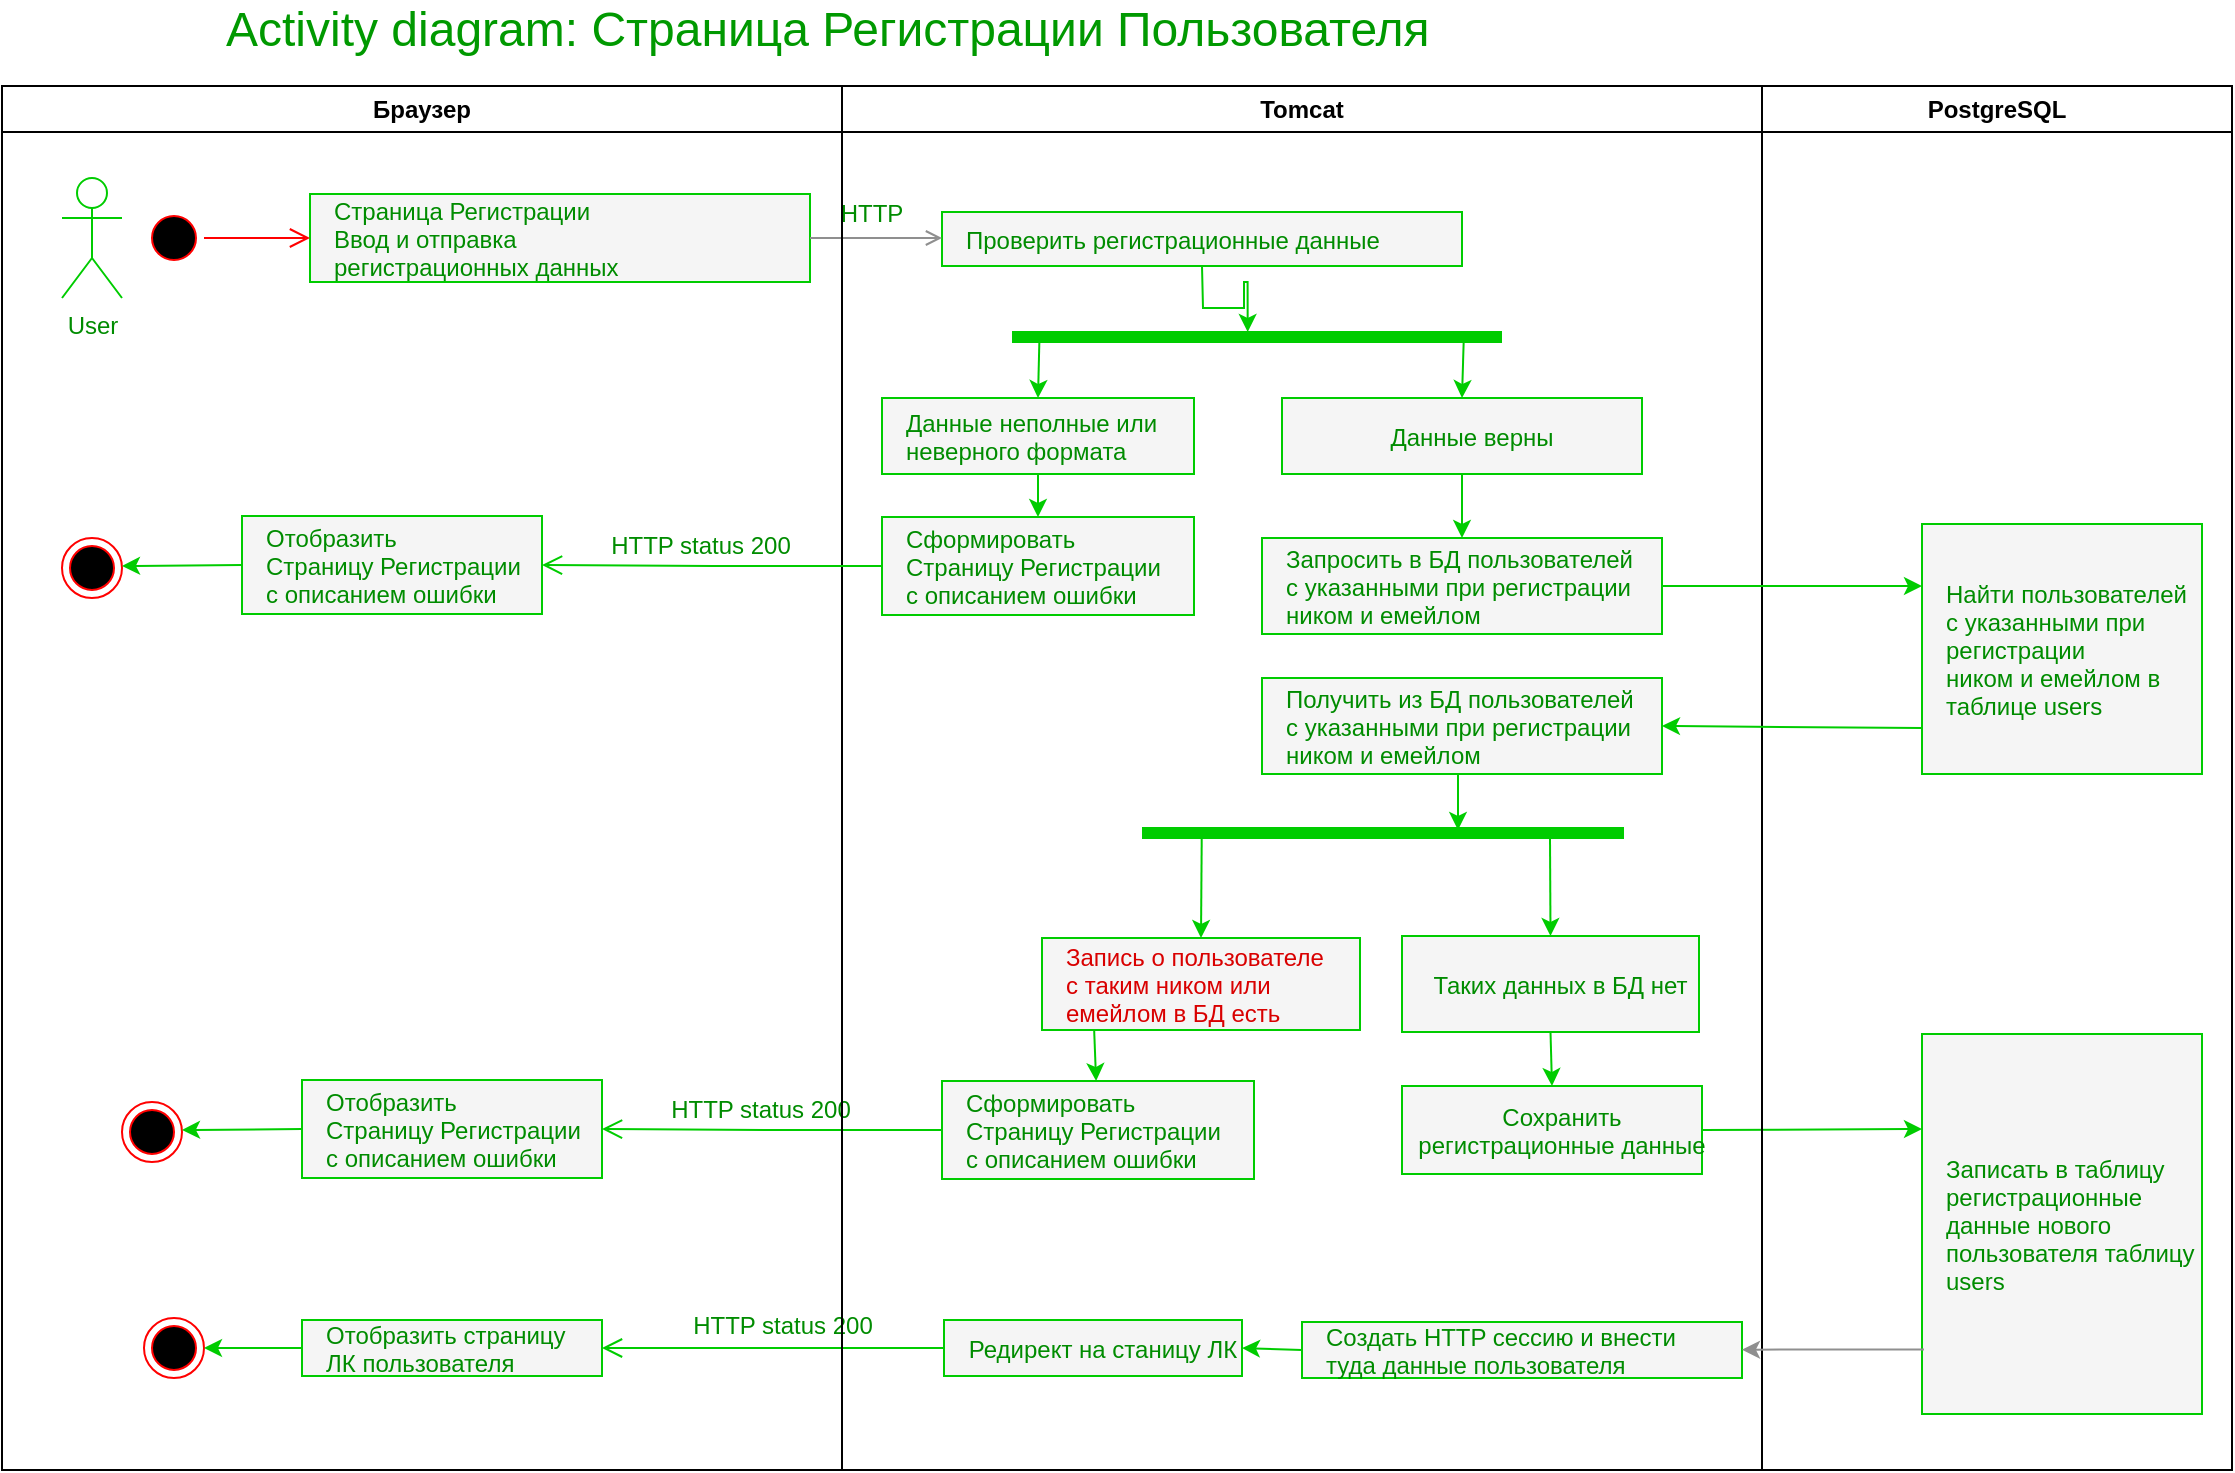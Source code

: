 <mxfile version="14.5.1" type="device"><diagram name="Page-1" id="e7e014a7-5840-1c2e-5031-d8a46d1fe8dd"><mxGraphModel dx="1422" dy="822" grid="1" gridSize="10" guides="1" tooltips="1" connect="1" arrows="1" fold="1" page="1" pageScale="1" pageWidth="1169" pageHeight="826" background="#ffffff" math="0" shadow="0"><root><mxCell id="0"/><mxCell id="1" parent="0"/><mxCell id="ImypncF9MxeKrPkn1JXK-49" value="" style="edgeStyle=orthogonalEdgeStyle;rounded=0;orthogonalLoop=1;jettySize=auto;html=1;strokeColor=#00CC00;strokeWidth=1;fontSize=24;fontColor=#009900;entryX=0.481;entryY=0.333;entryDx=0;entryDy=0;entryPerimeter=0;" edge="1" parent="1" target="ImypncF9MxeKrPkn1JXK-44"><mxGeometry relative="1" as="geometry"><mxPoint x="650" y="218" as="sourcePoint"/></mxGeometry></mxCell><mxCell id="Vama4_EekcaHYRvys6HK-191" value="Проверить регистрационные данные" style="align=left;spacingLeft=10;fillColor=#f5f5f5;strokeColor=#00CC00;fontColor=#008C00;container=0;" parent="1" vertex="1"><mxGeometry x="520" y="191" width="260" height="27" as="geometry"/></mxCell><mxCell id="Vama4_EekcaHYRvys6HK-193" value="Страница Регистрации&#10;Ввод и отправка &#10;регистрационных данных" style="align=left;spacingLeft=10;fillColor=#f5f5f5;strokeColor=#00CC00;fontColor=#008C00;container=0;" parent="1" vertex="1"><mxGeometry x="204" y="182" width="250" height="44" as="geometry"/></mxCell><mxCell id="Vama4_EekcaHYRvys6HK-194" value="" style="edgeStyle=elbowEdgeStyle;elbow=horizontal;verticalAlign=bottom;endArrow=open;endSize=8;strokeColor=#FF0000;endFill=1;rounded=0" parent="1" source="Vama4_EekcaHYRvys6HK-200" target="Vama4_EekcaHYRvys6HK-193" edge="1"><mxGeometry x="300" y="135" as="geometry"><mxPoint x="315" y="205" as="targetPoint"/></mxGeometry></mxCell><mxCell id="Vama4_EekcaHYRvys6HK-195" value="User" style="shape=umlActor;verticalLabelPosition=bottom;verticalAlign=top;html=1;strokeColor=#00CC00;fontColor=#008C00;container=0;" parent="1" vertex="1"><mxGeometry x="80" y="174" width="30" height="60" as="geometry"/></mxCell><mxCell id="Vama4_EekcaHYRvys6HK-196" value="" style="endArrow=open;endFill=1;rounded=0;exitX=1;exitY=0.5;exitDx=0;exitDy=0;fontColor=#00CC00;strokeWidth=1;strokeColor=#8F8F8F;" parent="1" source="Vama4_EekcaHYRvys6HK-193" edge="1"><mxGeometry x="520" y="318" as="geometry"><mxPoint x="520" y="204" as="targetPoint"/></mxGeometry></mxCell><mxCell id="Vama4_EekcaHYRvys6HK-200" value="" style="ellipse;shape=startState;fillColor=#000000;strokeColor=#ff0000;container=0;" parent="1" vertex="1"><mxGeometry x="121" y="189" width="30" height="30" as="geometry"/></mxCell><mxCell id="ImypncF9MxeKrPkn1JXK-19" value="Activity diagram: Страница Регистрации Пользователя" style="text;html=1;strokeColor=none;fillColor=none;align=left;verticalAlign=middle;whiteSpace=wrap;rounded=0;fontSize=24;fontColor=#009900;" vertex="1" parent="1"><mxGeometry x="160" y="90" width="730" height="20" as="geometry"/></mxCell><mxCell id="ImypncF9MxeKrPkn1JXK-28" value="Браузер" style="swimlane;whiteSpace=wrap" vertex="1" parent="1"><mxGeometry x="50" y="128" width="420" height="692" as="geometry"/></mxCell><mxCell id="ImypncF9MxeKrPkn1JXK-54" value="HTTP status 200" style="text;html=1;fillColor=none;align=center;verticalAlign=middle;whiteSpace=wrap;rounded=0;fontColor=#008C00;container=0;" vertex="1" parent="ImypncF9MxeKrPkn1JXK-28"><mxGeometry x="289" y="220" width="121" height="20" as="geometry"/></mxCell><mxCell id="ImypncF9MxeKrPkn1JXK-55" value="" style="ellipse;shape=endState;fillColor=#000000;strokeColor=#ff0000;container=0;" vertex="1" parent="ImypncF9MxeKrPkn1JXK-28"><mxGeometry x="30" y="226" width="30" height="30" as="geometry"/></mxCell><mxCell id="ImypncF9MxeKrPkn1JXK-58" value="" style="endArrow=classic;html=1;strokeColor=#00CC00;strokeWidth=1;fontSize=24;fontColor=#009900;entryX=1;entryY=0.5;entryDx=0;entryDy=0;exitX=0;exitY=0.5;exitDx=0;exitDy=0;" edge="1" source="ImypncF9MxeKrPkn1JXK-62" parent="ImypncF9MxeKrPkn1JXK-28"><mxGeometry width="50" height="50" relative="1" as="geometry"><mxPoint x="109" y="240" as="sourcePoint"/><mxPoint x="60" y="240" as="targetPoint"/></mxGeometry></mxCell><mxCell id="ImypncF9MxeKrPkn1JXK-62" value="Отобразить&#10;Страницу Регистрации &#10;с описанием ошибки" style="align=left;spacingLeft=10;fillColor=#f5f5f5;strokeColor=#00CC00;fontColor=#008C00;container=0;" vertex="1" parent="ImypncF9MxeKrPkn1JXK-28"><mxGeometry x="120" y="215" width="150" height="49" as="geometry"/></mxCell><mxCell id="ImypncF9MxeKrPkn1JXK-83" value="HTTP status 200" style="text;html=1;fillColor=none;align=center;verticalAlign=middle;whiteSpace=wrap;rounded=0;fontColor=#008C00;container=0;" vertex="1" parent="ImypncF9MxeKrPkn1JXK-28"><mxGeometry x="319" y="502" width="121" height="20" as="geometry"/></mxCell><mxCell id="ImypncF9MxeKrPkn1JXK-84" value="" style="ellipse;shape=endState;fillColor=#000000;strokeColor=#ff0000;container=0;" vertex="1" parent="ImypncF9MxeKrPkn1JXK-28"><mxGeometry x="60" y="508" width="30" height="30" as="geometry"/></mxCell><mxCell id="ImypncF9MxeKrPkn1JXK-85" value="" style="endArrow=classic;html=1;strokeColor=#00CC00;strokeWidth=1;fontSize=24;fontColor=#009900;entryX=1;entryY=0.5;entryDx=0;entryDy=0;exitX=0;exitY=0.5;exitDx=0;exitDy=0;" edge="1" parent="ImypncF9MxeKrPkn1JXK-28" source="ImypncF9MxeKrPkn1JXK-86"><mxGeometry width="50" height="50" relative="1" as="geometry"><mxPoint x="89" y="394" as="sourcePoint"/><mxPoint x="90" y="522" as="targetPoint"/></mxGeometry></mxCell><mxCell id="ImypncF9MxeKrPkn1JXK-86" value="Отобразить&#10;Страницу Регистрации &#10;с описанием ошибки" style="align=left;spacingLeft=10;fillColor=#f5f5f5;strokeColor=#00CC00;fontColor=#008C00;container=0;" vertex="1" parent="ImypncF9MxeKrPkn1JXK-28"><mxGeometry x="150" y="497" width="150" height="49" as="geometry"/></mxCell><mxCell id="ImypncF9MxeKrPkn1JXK-87" value="Сформировать &#10;Страницу Регистрации &#10;с описанием ошибки" style="align=left;spacingLeft=10;fillColor=#f5f5f5;strokeColor=#00CC00;fontColor=#008C00;container=0;" vertex="1" parent="ImypncF9MxeKrPkn1JXK-28"><mxGeometry x="470" y="497.5" width="156" height="49" as="geometry"/></mxCell><mxCell id="ImypncF9MxeKrPkn1JXK-89" value="" style="edgeStyle=elbowEdgeStyle;elbow=horizontal;verticalAlign=bottom;endArrow=open;endSize=8;endFill=1;rounded=0;exitX=0;exitY=0.5;exitDx=0;exitDy=0;strokeColor=#00CC00;entryX=1;entryY=0.5;entryDx=0;entryDy=0;" edge="1" parent="ImypncF9MxeKrPkn1JXK-28" source="ImypncF9MxeKrPkn1JXK-87" target="ImypncF9MxeKrPkn1JXK-86"><mxGeometry x="69" y="65" as="geometry"><mxPoint x="300" y="523" as="targetPoint"/><mxPoint x="460" y="523" as="sourcePoint"/></mxGeometry></mxCell><mxCell id="ImypncF9MxeKrPkn1JXK-96" value="HTTP status 200" style="text;html=1;fillColor=none;align=center;verticalAlign=middle;whiteSpace=wrap;rounded=0;fontColor=#008C00;container=0;" vertex="1" parent="ImypncF9MxeKrPkn1JXK-28"><mxGeometry x="330" y="610" width="121" height="20" as="geometry"/></mxCell><mxCell id="ImypncF9MxeKrPkn1JXK-97" value="Редирект на станицу ЛК" style="align=center;spacingLeft=10;fillColor=#f5f5f5;strokeColor=#00CC00;fontColor=#008C00;container=0;" vertex="1" parent="ImypncF9MxeKrPkn1JXK-28"><mxGeometry x="471" y="617" width="149" height="28" as="geometry"/></mxCell><mxCell id="ImypncF9MxeKrPkn1JXK-98" value="" style="ellipse;shape=endState;fillColor=#000000;strokeColor=#ff0000;container=0;" vertex="1" parent="ImypncF9MxeKrPkn1JXK-28"><mxGeometry x="71" y="616" width="30" height="30" as="geometry"/></mxCell><mxCell id="ImypncF9MxeKrPkn1JXK-99" value="" style="edgeStyle=elbowEdgeStyle;elbow=horizontal;verticalAlign=bottom;endArrow=open;endSize=8;endFill=1;rounded=0;exitX=0;exitY=0.5;exitDx=0;exitDy=0;strokeColor=#00CC00;entryX=1;entryY=0.5;entryDx=0;entryDy=0;" edge="1" parent="ImypncF9MxeKrPkn1JXK-28" source="ImypncF9MxeKrPkn1JXK-97" target="ImypncF9MxeKrPkn1JXK-100"><mxGeometry x="80" y="173" as="geometry"><mxPoint x="400" y="631" as="targetPoint"/><mxPoint x="22" y="526" as="sourcePoint"/></mxGeometry></mxCell><mxCell id="ImypncF9MxeKrPkn1JXK-100" value="Отобразить страницу &#10;ЛК пользователя" style="align=left;spacingLeft=10;fillColor=#f5f5f5;strokeColor=#00CC00;fontColor=#008C00;container=0;" vertex="1" parent="ImypncF9MxeKrPkn1JXK-28"><mxGeometry x="150" y="617" width="150" height="28" as="geometry"/></mxCell><mxCell id="ImypncF9MxeKrPkn1JXK-101" value="" style="endArrow=classic;html=1;strokeColor=#00CC00;strokeWidth=1;fontSize=24;fontColor=#009900;entryX=1;entryY=0.5;entryDx=0;entryDy=0;exitX=0;exitY=0.5;exitDx=0;exitDy=0;" edge="1" parent="ImypncF9MxeKrPkn1JXK-28" source="ImypncF9MxeKrPkn1JXK-100" target="ImypncF9MxeKrPkn1JXK-98"><mxGeometry width="50" height="50" relative="1" as="geometry"><mxPoint x="570" y="717" as="sourcePoint"/><mxPoint x="620" y="667" as="targetPoint"/></mxGeometry></mxCell><mxCell id="ImypncF9MxeKrPkn1JXK-39" value="HTTP" style="text;html=1;fillColor=none;align=center;verticalAlign=middle;whiteSpace=wrap;rounded=0;fontColor=#008C00;container=0;" vertex="1" parent="1"><mxGeometry x="460" y="182" width="50" height="20" as="geometry"/></mxCell><mxCell id="ImypncF9MxeKrPkn1JXK-40" value="Tomcat" style="swimlane;whiteSpace=wrap" vertex="1" parent="1"><mxGeometry x="470" y="128" width="460" height="692" as="geometry"/></mxCell><mxCell id="ImypncF9MxeKrPkn1JXK-43" value="Запросить в БД пользователей&#10;с указанными при регистрации &#10;ником и емейлом" style="align=left;spacingLeft=10;fillColor=#f5f5f5;strokeColor=#00CC00;fontColor=#008C00;container=0;" vertex="1" parent="ImypncF9MxeKrPkn1JXK-40"><mxGeometry x="210" y="226" width="200" height="48" as="geometry"/></mxCell><mxCell id="ImypncF9MxeKrPkn1JXK-44" value="" style="shape=line;strokeWidth=6;rotation=0;strokeColor=#00CC00;" vertex="1" parent="ImypncF9MxeKrPkn1JXK-40"><mxGeometry x="85" y="118" width="245" height="15" as="geometry"/></mxCell><mxCell id="ImypncF9MxeKrPkn1JXK-48" value="Данные неполные или &#10;неверного формата" style="align=left;spacingLeft=10;fillColor=#f5f5f5;strokeColor=#00CC00;fontColor=#008C00;container=0;" vertex="1" parent="ImypncF9MxeKrPkn1JXK-40"><mxGeometry x="20" y="156" width="156" height="38" as="geometry"/></mxCell><mxCell id="ImypncF9MxeKrPkn1JXK-50" value="Данные верны" style="align=center;spacingLeft=10;fillColor=#f5f5f5;strokeColor=#00CC00;fontColor=#008C00;container=0;" vertex="1" parent="ImypncF9MxeKrPkn1JXK-40"><mxGeometry x="220" y="156" width="180" height="38" as="geometry"/></mxCell><mxCell id="ImypncF9MxeKrPkn1JXK-51" value="" style="endArrow=classic;html=1;strokeColor=#00CC00;strokeWidth=1;fontSize=24;fontColor=#009900;entryX=0.5;entryY=0;entryDx=0;entryDy=0;exitX=0.5;exitY=1;exitDx=0;exitDy=0;" edge="1" parent="ImypncF9MxeKrPkn1JXK-40" source="ImypncF9MxeKrPkn1JXK-50" target="ImypncF9MxeKrPkn1JXK-43"><mxGeometry width="50" height="50" relative="1" as="geometry"><mxPoint x="50" y="306" as="sourcePoint"/><mxPoint x="100" y="256" as="targetPoint"/></mxGeometry></mxCell><mxCell id="ImypncF9MxeKrPkn1JXK-53" value="Сформировать &#10;Страницу Регистрации &#10;с описанием ошибки" style="align=left;spacingLeft=10;fillColor=#f5f5f5;strokeColor=#00CC00;fontColor=#008C00;container=0;" vertex="1" parent="ImypncF9MxeKrPkn1JXK-40"><mxGeometry x="20" y="215.5" width="156" height="49" as="geometry"/></mxCell><mxCell id="ImypncF9MxeKrPkn1JXK-64" value="" style="endArrow=classic;html=1;strokeColor=#00CC00;strokeWidth=1;fontSize=24;fontColor=#009900;entryX=0.5;entryY=0;entryDx=0;entryDy=0;exitX=0.056;exitY=0.533;exitDx=0;exitDy=0;exitPerimeter=0;" edge="1" parent="ImypncF9MxeKrPkn1JXK-40" source="ImypncF9MxeKrPkn1JXK-44" target="ImypncF9MxeKrPkn1JXK-48"><mxGeometry width="50" height="50" relative="1" as="geometry"><mxPoint x="-70" y="256" as="sourcePoint"/><mxPoint x="90" y="246" as="targetPoint"/></mxGeometry></mxCell><mxCell id="ImypncF9MxeKrPkn1JXK-65" value="" style="endArrow=classic;html=1;strokeColor=#00CC00;strokeWidth=1;fontSize=24;fontColor=#009900;exitX=0.5;exitY=1;exitDx=0;exitDy=0;" edge="1" parent="ImypncF9MxeKrPkn1JXK-40" source="ImypncF9MxeKrPkn1JXK-48" target="ImypncF9MxeKrPkn1JXK-53"><mxGeometry width="50" height="50" relative="1" as="geometry"><mxPoint x="107.6" y="135.995" as="sourcePoint"/><mxPoint x="108" y="166" as="targetPoint"/></mxGeometry></mxCell><mxCell id="ImypncF9MxeKrPkn1JXK-67" value="Получить из БД пользователей&#10;с указанными при регистрации &#10;ником и емейлом" style="align=left;spacingLeft=10;fillColor=#f5f5f5;strokeColor=#00CC00;fontColor=#008C00;container=0;" vertex="1" parent="ImypncF9MxeKrPkn1JXK-40"><mxGeometry x="210" y="296" width="200" height="48" as="geometry"/></mxCell><mxCell id="ImypncF9MxeKrPkn1JXK-69" value="" style="endArrow=classic;html=1;strokeColor=#00CC00;strokeWidth=1;fontSize=24;fontColor=#009900;entryX=0.5;entryY=0;entryDx=0;entryDy=0;exitX=0.922;exitY=0.533;exitDx=0;exitDy=0;exitPerimeter=0;" edge="1" parent="ImypncF9MxeKrPkn1JXK-40" source="ImypncF9MxeKrPkn1JXK-44" target="ImypncF9MxeKrPkn1JXK-50"><mxGeometry width="50" height="50" relative="1" as="geometry"><mxPoint x="40" y="286" as="sourcePoint"/><mxPoint x="90" y="236" as="targetPoint"/></mxGeometry></mxCell><mxCell id="ImypncF9MxeKrPkn1JXK-74" value="" style="shape=line;strokeWidth=6;rotation=0;strokeColor=#00CC00;" vertex="1" parent="ImypncF9MxeKrPkn1JXK-40"><mxGeometry x="150" y="366" width="241" height="15" as="geometry"/></mxCell><mxCell id="ImypncF9MxeKrPkn1JXK-75" value="" style="endArrow=classic;html=1;strokeColor=#00CC00;strokeWidth=1;fontSize=24;fontColor=#009900;entryX=0.5;entryY=0;entryDx=0;entryDy=0;exitX=0.124;exitY=0.467;exitDx=0;exitDy=0;exitPerimeter=0;" edge="1" parent="ImypncF9MxeKrPkn1JXK-40" source="ImypncF9MxeKrPkn1JXK-74" target="ImypncF9MxeKrPkn1JXK-8"><mxGeometry width="50" height="50" relative="1" as="geometry"><mxPoint x="-431" y="394" as="sourcePoint"/><mxPoint x="207" y="422" as="targetPoint"/></mxGeometry></mxCell><mxCell id="ImypncF9MxeKrPkn1JXK-76" value="" style="endArrow=classic;html=1;strokeColor=#00CC00;strokeWidth=1;fontSize=24;fontColor=#009900;entryX=0.5;entryY=0;entryDx=0;entryDy=0;" edge="1" parent="ImypncF9MxeKrPkn1JXK-40" target="ImypncF9MxeKrPkn1JXK-71"><mxGeometry width="50" height="50" relative="1" as="geometry"><mxPoint x="354" y="376" as="sourcePoint"/><mxPoint x="419" y="422" as="targetPoint"/></mxGeometry></mxCell><mxCell id="ImypncF9MxeKrPkn1JXK-71" value="Таких данных в БД нет" style="align=center;spacingLeft=10;fillColor=#f5f5f5;strokeColor=#00CC00;fontColor=#008C00;container=0;" vertex="1" parent="ImypncF9MxeKrPkn1JXK-40"><mxGeometry x="280" y="425" width="148.5" height="48" as="geometry"/></mxCell><mxCell id="ImypncF9MxeKrPkn1JXK-8" value="Запись о пользователе&#10;с таким ником или &#10;емейлом в БД есть" style="align=left;spacingLeft=10;fillColor=#f5f5f5;strokeColor=#00CC00;container=0;fontColor=#D90000;" vertex="1" parent="ImypncF9MxeKrPkn1JXK-40"><mxGeometry x="100" y="426" width="159" height="46" as="geometry"/></mxCell><mxCell id="ImypncF9MxeKrPkn1JXK-66" value="Сохранить &#10;регистрационные данные" style="align=center;spacingLeft=10;fillColor=#f5f5f5;strokeColor=#00CC00;fontColor=#008C00;container=0;" vertex="1" parent="ImypncF9MxeKrPkn1JXK-40"><mxGeometry x="280" y="500" width="150" height="44" as="geometry"/></mxCell><mxCell id="ImypncF9MxeKrPkn1JXK-91" value="" style="endArrow=classic;html=1;strokeColor=#00CC00;strokeWidth=1;fontSize=24;fontColor=#009900;" edge="1" parent="ImypncF9MxeKrPkn1JXK-40"><mxGeometry width="50" height="50" relative="1" as="geometry"><mxPoint x="308" y="344" as="sourcePoint"/><mxPoint x="308" y="372" as="targetPoint"/></mxGeometry></mxCell><mxCell id="ImypncF9MxeKrPkn1JXK-92" value="" style="endArrow=classic;html=1;strokeColor=#00CC00;strokeWidth=1;fontSize=24;fontColor=#009900;entryX=0.5;entryY=0;entryDx=0;entryDy=0;exitX=0.5;exitY=1;exitDx=0;exitDy=0;" edge="1" parent="ImypncF9MxeKrPkn1JXK-40" source="ImypncF9MxeKrPkn1JXK-71" target="ImypncF9MxeKrPkn1JXK-66"><mxGeometry width="50" height="50" relative="1" as="geometry"><mxPoint x="40" y="322" as="sourcePoint"/><mxPoint x="90" y="272" as="targetPoint"/></mxGeometry></mxCell><mxCell id="ImypncF9MxeKrPkn1JXK-93" value="" style="endArrow=classic;html=1;strokeColor=#00CC00;strokeWidth=1;fontSize=24;fontColor=#009900;exitX=1;exitY=0.5;exitDx=0;exitDy=0;entryX=0;entryY=0.25;entryDx=0;entryDy=0;" edge="1" parent="ImypncF9MxeKrPkn1JXK-40" target="ImypncF9MxeKrPkn1JXK-94"><mxGeometry width="50" height="50" relative="1" as="geometry"><mxPoint x="430" y="522" as="sourcePoint"/><mxPoint x="560" y="522" as="targetPoint"/></mxGeometry></mxCell><mxCell id="ImypncF9MxeKrPkn1JXK-102" value="Создать HTTP сессию и внести &#10;туда данные пользователя" style="align=left;spacingLeft=10;fillColor=#f5f5f5;strokeColor=#00CC00;fontColor=#008C00;container=0;" vertex="1" parent="ImypncF9MxeKrPkn1JXK-40"><mxGeometry x="230" y="618" width="220" height="28" as="geometry"/></mxCell><mxCell id="ImypncF9MxeKrPkn1JXK-41" value="PostgreSQL" style="swimlane;whiteSpace=wrap" vertex="1" parent="1"><mxGeometry x="930" y="128" width="235" height="692" as="geometry"/></mxCell><mxCell id="Vama4_EekcaHYRvys6HK-192" value="Найти пользователей&#10;с указанными при &#10;регистрации&#10;ником и емейлом в &#10;таблице users" style="align=left;spacingLeft=10;fillColor=#f5f5f5;strokeColor=#00CC00;fontColor=#008C00;container=0;" parent="ImypncF9MxeKrPkn1JXK-41" vertex="1"><mxGeometry x="80" y="219" width="140" height="125" as="geometry"/></mxCell><mxCell id="ImypncF9MxeKrPkn1JXK-94" value="Записать в таблицу &#10;регистрационные &#10;данные нового&#10;пользователя таблицу&#10;users" style="align=left;spacingLeft=10;fillColor=#f5f5f5;strokeColor=#00CC00;fontColor=#008C00;container=0;" vertex="1" parent="ImypncF9MxeKrPkn1JXK-41"><mxGeometry x="80" y="474" width="140" height="190" as="geometry"/></mxCell><mxCell id="ImypncF9MxeKrPkn1JXK-52" value="" style="endArrow=classic;html=1;strokeColor=#00CC00;strokeWidth=1;fontSize=24;fontColor=#009900;exitX=1;exitY=0.5;exitDx=0;exitDy=0;" edge="1" parent="1" source="ImypncF9MxeKrPkn1JXK-43"><mxGeometry width="50" height="50" relative="1" as="geometry"><mxPoint x="510" y="434" as="sourcePoint"/><mxPoint x="1010" y="378" as="targetPoint"/></mxGeometry></mxCell><mxCell id="ImypncF9MxeKrPkn1JXK-68" value="" style="endArrow=classic;html=1;strokeColor=#00CC00;strokeWidth=1;fontSize=24;fontColor=#009900;entryX=1;entryY=0.5;entryDx=0;entryDy=0;exitX=0;exitY=0.816;exitDx=0;exitDy=0;exitPerimeter=0;" edge="1" parent="1" source="Vama4_EekcaHYRvys6HK-192" target="ImypncF9MxeKrPkn1JXK-67"><mxGeometry width="50" height="50" relative="1" as="geometry"><mxPoint x="998" y="448" as="sourcePoint"/><mxPoint x="560" y="364" as="targetPoint"/></mxGeometry></mxCell><mxCell id="ImypncF9MxeKrPkn1JXK-56" value="" style="edgeStyle=elbowEdgeStyle;elbow=horizontal;verticalAlign=bottom;endArrow=open;endSize=8;endFill=1;rounded=0;exitX=0;exitY=0.5;exitDx=0;exitDy=0;strokeColor=#00CC00;entryX=1;entryY=0.5;entryDx=0;entryDy=0;" edge="1" target="ImypncF9MxeKrPkn1JXK-62" parent="1" source="ImypncF9MxeKrPkn1JXK-53"><mxGeometry x="89" y="-89" as="geometry"><mxPoint x="320" y="369" as="targetPoint"/><mxPoint x="480" y="369" as="sourcePoint"/></mxGeometry></mxCell><mxCell id="ImypncF9MxeKrPkn1JXK-88" value="" style="endArrow=classic;html=1;strokeColor=#00CC00;strokeWidth=1;fontSize=24;fontColor=#009900;exitX=0.164;exitY=1;exitDx=0;exitDy=0;exitPerimeter=0;" edge="1" parent="1" target="ImypncF9MxeKrPkn1JXK-87" source="ImypncF9MxeKrPkn1JXK-8"><mxGeometry width="50" height="50" relative="1" as="geometry"><mxPoint x="598" y="604" as="sourcePoint"/><mxPoint x="138" y="448" as="targetPoint"/></mxGeometry></mxCell><mxCell id="ImypncF9MxeKrPkn1JXK-95" value="" style="rounded=0;orthogonalLoop=1;jettySize=auto;html=1;strokeColor=#8F8F8F;exitX=0.007;exitY=0.83;exitDx=0;exitDy=0;exitPerimeter=0;" edge="1" parent="1" target="ImypncF9MxeKrPkn1JXK-102" source="ImypncF9MxeKrPkn1JXK-94"><mxGeometry relative="1" as="geometry"><mxPoint x="650.8" y="710" as="sourcePoint"/><mxPoint x="870" y="720" as="targetPoint"/></mxGeometry></mxCell><mxCell id="ImypncF9MxeKrPkn1JXK-103" value="" style="endArrow=classic;html=1;strokeColor=#00CC00;strokeWidth=1;fontSize=24;fontColor=#009900;exitX=0;exitY=0.5;exitDx=0;exitDy=0;entryX=1;entryY=0.5;entryDx=0;entryDy=0;" edge="1" parent="1" source="ImypncF9MxeKrPkn1JXK-102" target="ImypncF9MxeKrPkn1JXK-97"><mxGeometry width="50" height="50" relative="1" as="geometry"><mxPoint x="530" y="430" as="sourcePoint"/><mxPoint x="580" y="380" as="targetPoint"/></mxGeometry></mxCell></root></mxGraphModel></diagram></mxfile>